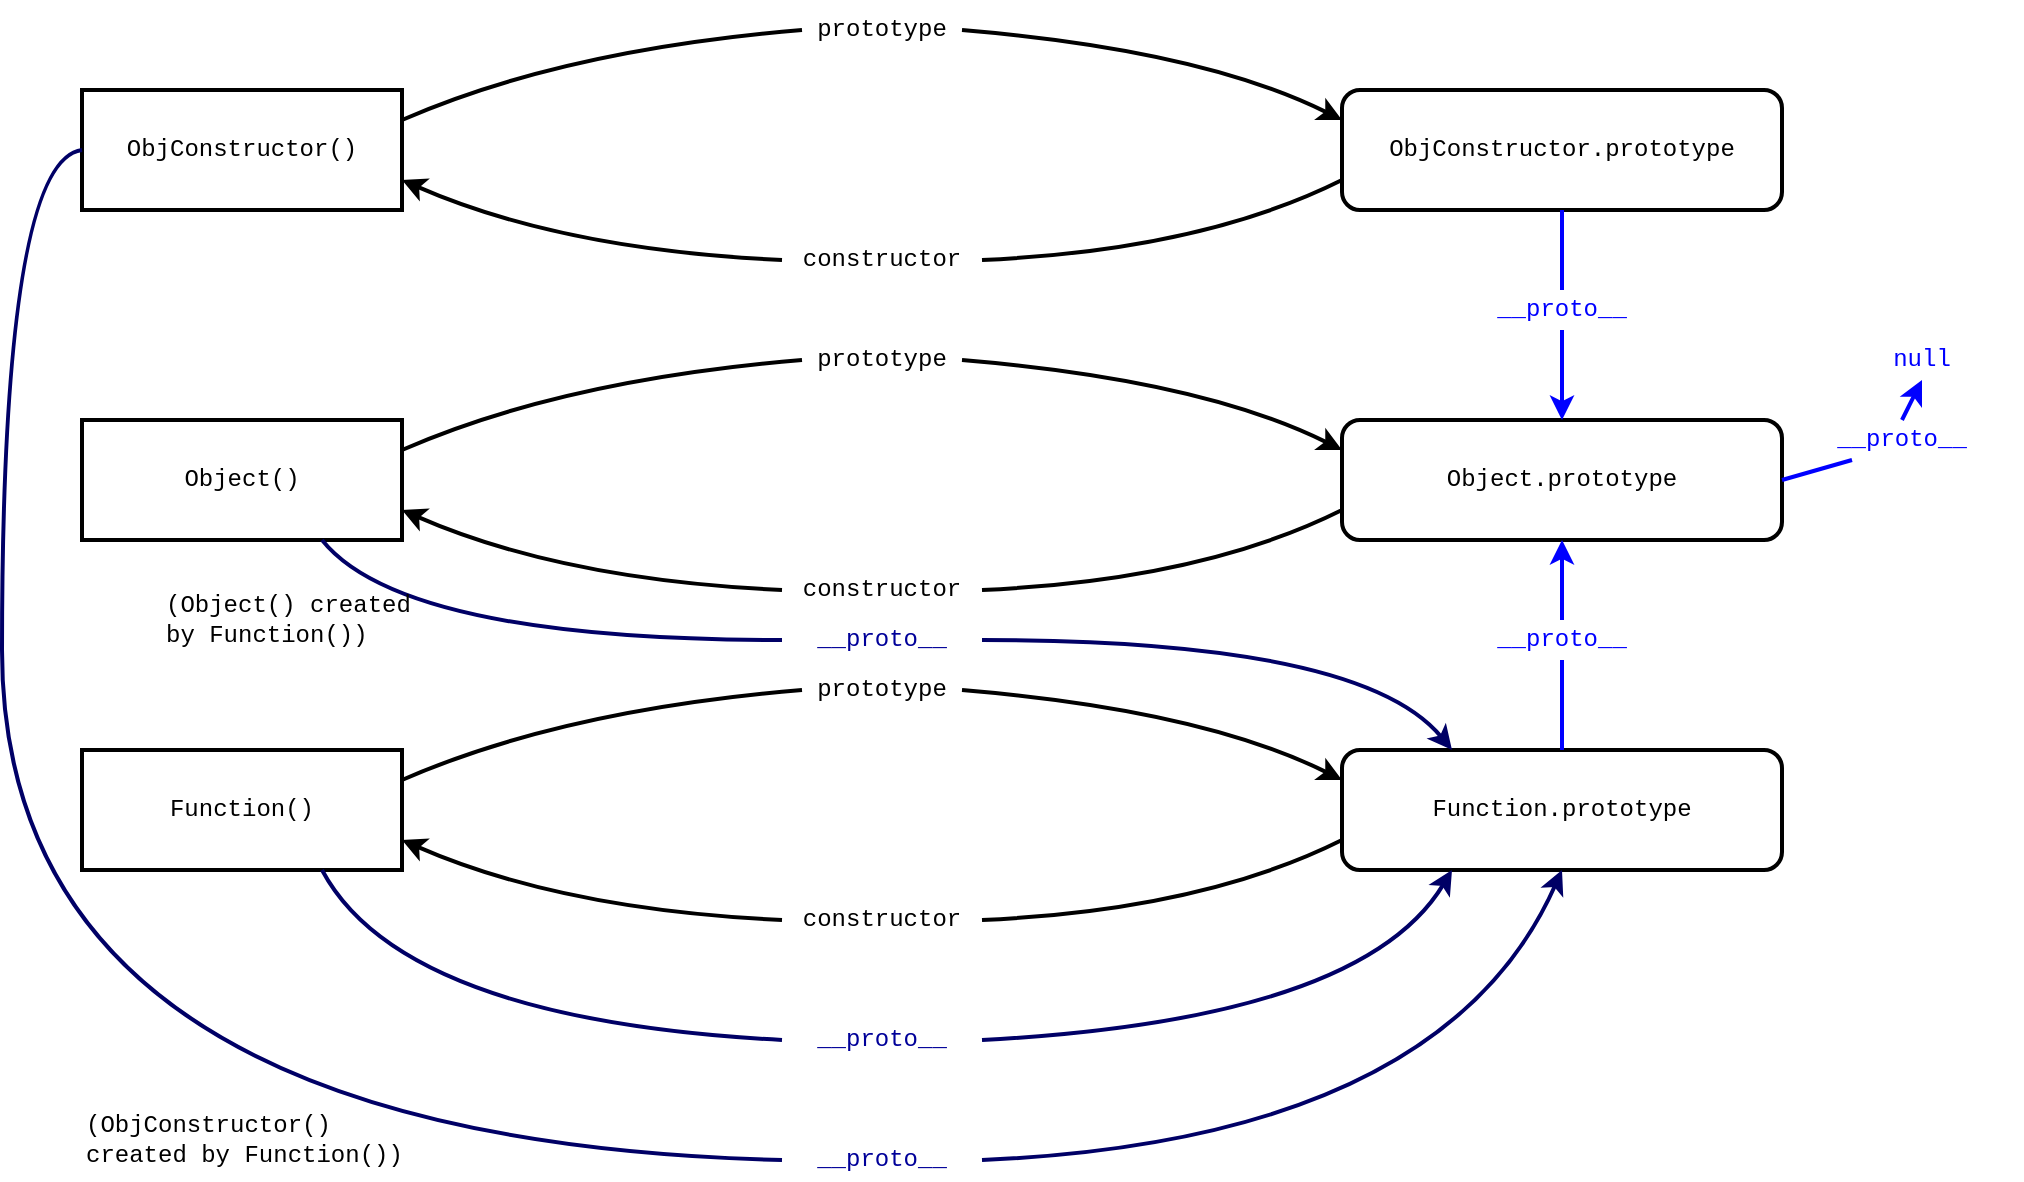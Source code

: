 <mxfile version="20.3.0" type="device"><diagram id="ER9gidd0EnEeO-nXYFLb" name="第 1 页"><mxGraphModel dx="1752" dy="1795" grid="1" gridSize="10" guides="1" tooltips="1" connect="1" arrows="1" fold="1" page="1" pageScale="1" pageWidth="827" pageHeight="1169" math="0" shadow="0"><root><mxCell id="0"/><mxCell id="1" parent="0"/><mxCell id="tuc23D8aVdLo2x-mG501-2" value="Object.prototype" style="rounded=1;whiteSpace=wrap;html=1;strokeWidth=2;fontFamily=Courier New;" parent="1" vertex="1"><mxGeometry x="630" y="190" width="220" height="60" as="geometry"/></mxCell><mxCell id="tuc23D8aVdLo2x-mG501-3" value="Object()" style="rounded=0;whiteSpace=wrap;html=1;strokeWidth=2;fontFamily=Courier New;" parent="1" vertex="1"><mxGeometry y="190" width="160" height="60" as="geometry"/></mxCell><mxCell id="tuc23D8aVdLo2x-mG501-9" value="" style="curved=1;endArrow=classic;html=1;rounded=0;exitX=1;exitY=0.5;exitDx=0;exitDy=0;entryX=0;entryY=0.25;entryDx=0;entryDy=0;startArrow=none;strokeWidth=2;fontFamily=Courier New;" parent="1" source="tuc23D8aVdLo2x-mG501-10" target="tuc23D8aVdLo2x-mG501-2" edge="1"><mxGeometry width="50" height="50" relative="1" as="geometry"><mxPoint x="380" y="300" as="sourcePoint"/><mxPoint x="430" y="250" as="targetPoint"/><Array as="points"><mxPoint x="560" y="170"/></Array></mxGeometry></mxCell><mxCell id="tuc23D8aVdLo2x-mG501-10" value="prototype" style="text;html=1;strokeColor=none;fillColor=none;align=center;verticalAlign=middle;whiteSpace=wrap;rounded=0;strokeWidth=2;fontFamily=Courier New;" parent="1" vertex="1"><mxGeometry x="360" y="145" width="80" height="30" as="geometry"/></mxCell><mxCell id="tuc23D8aVdLo2x-mG501-11" value="" style="curved=1;endArrow=none;html=1;rounded=0;exitX=1;exitY=0.25;exitDx=0;exitDy=0;entryX=0;entryY=0.5;entryDx=0;entryDy=0;strokeWidth=2;fontFamily=Courier New;" parent="1" source="tuc23D8aVdLo2x-mG501-3" target="tuc23D8aVdLo2x-mG501-10" edge="1"><mxGeometry width="50" height="50" relative="1" as="geometry"><mxPoint x="160" y="230" as="sourcePoint"/><mxPoint x="640" y="175" as="targetPoint"/><Array as="points"><mxPoint x="240" y="170"/></Array></mxGeometry></mxCell><mxCell id="tuc23D8aVdLo2x-mG501-12" value="" style="curved=1;endArrow=classic;html=1;rounded=0;entryX=1;entryY=0.75;entryDx=0;entryDy=0;exitX=0;exitY=0.5;exitDx=0;exitDy=0;startArrow=none;strokeWidth=2;fontFamily=Courier New;" parent="1" source="tuc23D8aVdLo2x-mG501-13" target="tuc23D8aVdLo2x-mG501-3" edge="1"><mxGeometry width="50" height="50" relative="1" as="geometry"><mxPoint x="380" y="300" as="sourcePoint"/><mxPoint x="430" y="250" as="targetPoint"/><Array as="points"><mxPoint x="240" y="270"/></Array></mxGeometry></mxCell><mxCell id="tuc23D8aVdLo2x-mG501-13" value="constructor" style="text;html=1;strokeColor=none;fillColor=none;align=center;verticalAlign=middle;whiteSpace=wrap;rounded=0;strokeWidth=2;fontFamily=Courier New;" parent="1" vertex="1"><mxGeometry x="350" y="260" width="100" height="30" as="geometry"/></mxCell><mxCell id="tuc23D8aVdLo2x-mG501-14" value="" style="curved=1;endArrow=none;html=1;rounded=0;entryX=1;entryY=0.5;entryDx=0;entryDy=0;exitX=0;exitY=0.75;exitDx=0;exitDy=0;strokeWidth=2;fontFamily=Courier New;" parent="1" source="tuc23D8aVdLo2x-mG501-2" target="tuc23D8aVdLo2x-mG501-13" edge="1"><mxGeometry width="50" height="50" relative="1" as="geometry"><mxPoint x="670" y="190" as="sourcePoint"/><mxPoint x="160" y="245" as="targetPoint"/><Array as="points"><mxPoint x="560" y="270"/></Array></mxGeometry></mxCell><mxCell id="tuc23D8aVdLo2x-mG501-15" value="ObjConstructor.prototype" style="rounded=1;whiteSpace=wrap;html=1;strokeWidth=2;fontFamily=Courier New;" parent="1" vertex="1"><mxGeometry x="630" y="25" width="220" height="60" as="geometry"/></mxCell><mxCell id="tuc23D8aVdLo2x-mG501-16" value="ObjConstructor()" style="rounded=0;whiteSpace=wrap;html=1;strokeWidth=2;fontFamily=Courier New;" parent="1" vertex="1"><mxGeometry y="25" width="160" height="60" as="geometry"/></mxCell><mxCell id="tuc23D8aVdLo2x-mG501-17" value="" style="curved=1;endArrow=classic;html=1;rounded=0;exitX=1;exitY=0.5;exitDx=0;exitDy=0;entryX=0;entryY=0.25;entryDx=0;entryDy=0;startArrow=none;strokeWidth=2;fontFamily=Courier New;" parent="1" source="tuc23D8aVdLo2x-mG501-18" target="tuc23D8aVdLo2x-mG501-15" edge="1"><mxGeometry width="50" height="50" relative="1" as="geometry"><mxPoint x="380" y="135" as="sourcePoint"/><mxPoint x="430" y="85" as="targetPoint"/><Array as="points"><mxPoint x="560" y="5"/></Array></mxGeometry></mxCell><mxCell id="tuc23D8aVdLo2x-mG501-18" value="prototype" style="text;html=1;strokeColor=none;fillColor=none;align=center;verticalAlign=middle;whiteSpace=wrap;rounded=0;strokeWidth=2;fontFamily=Courier New;" parent="1" vertex="1"><mxGeometry x="360" y="-20" width="80" height="30" as="geometry"/></mxCell><mxCell id="tuc23D8aVdLo2x-mG501-19" value="" style="curved=1;endArrow=none;html=1;rounded=0;exitX=1;exitY=0.25;exitDx=0;exitDy=0;entryX=0;entryY=0.5;entryDx=0;entryDy=0;strokeWidth=2;fontFamily=Courier New;" parent="1" source="tuc23D8aVdLo2x-mG501-16" target="tuc23D8aVdLo2x-mG501-18" edge="1"><mxGeometry width="50" height="50" relative="1" as="geometry"><mxPoint x="160" y="65" as="sourcePoint"/><mxPoint x="640" y="10" as="targetPoint"/><Array as="points"><mxPoint x="240" y="5"/></Array></mxGeometry></mxCell><mxCell id="tuc23D8aVdLo2x-mG501-20" value="" style="curved=1;endArrow=classic;html=1;rounded=0;entryX=1;entryY=0.75;entryDx=0;entryDy=0;exitX=0;exitY=0.5;exitDx=0;exitDy=0;startArrow=none;strokeWidth=2;fontFamily=Courier New;" parent="1" source="tuc23D8aVdLo2x-mG501-21" target="tuc23D8aVdLo2x-mG501-16" edge="1"><mxGeometry width="50" height="50" relative="1" as="geometry"><mxPoint x="380" y="135" as="sourcePoint"/><mxPoint x="430" y="85" as="targetPoint"/><Array as="points"><mxPoint x="240" y="105"/></Array></mxGeometry></mxCell><mxCell id="tuc23D8aVdLo2x-mG501-21" value="constructor" style="text;html=1;strokeColor=none;fillColor=none;align=center;verticalAlign=middle;whiteSpace=wrap;rounded=0;strokeWidth=2;fontFamily=Courier New;" parent="1" vertex="1"><mxGeometry x="350" y="95" width="100" height="30" as="geometry"/></mxCell><mxCell id="tuc23D8aVdLo2x-mG501-22" value="" style="curved=1;endArrow=none;html=1;rounded=0;entryX=1;entryY=0.5;entryDx=0;entryDy=0;exitX=0;exitY=0.75;exitDx=0;exitDy=0;strokeWidth=2;fontFamily=Courier New;" parent="1" source="tuc23D8aVdLo2x-mG501-15" target="tuc23D8aVdLo2x-mG501-21" edge="1"><mxGeometry width="50" height="50" relative="1" as="geometry"><mxPoint x="670" y="25" as="sourcePoint"/><mxPoint x="160" y="80" as="targetPoint"/><Array as="points"><mxPoint x="560" y="105"/></Array></mxGeometry></mxCell><mxCell id="tuc23D8aVdLo2x-mG501-23" value="Function.prototype" style="rounded=1;whiteSpace=wrap;html=1;strokeWidth=2;fontFamily=Courier New;" parent="1" vertex="1"><mxGeometry x="630" y="355" width="220" height="60" as="geometry"/></mxCell><mxCell id="tuc23D8aVdLo2x-mG501-24" value="Function()" style="rounded=0;whiteSpace=wrap;html=1;strokeWidth=2;fontFamily=Courier New;" parent="1" vertex="1"><mxGeometry y="355" width="160" height="60" as="geometry"/></mxCell><mxCell id="tuc23D8aVdLo2x-mG501-25" value="" style="curved=1;endArrow=classic;html=1;rounded=0;exitX=1;exitY=0.5;exitDx=0;exitDy=0;entryX=0;entryY=0.25;entryDx=0;entryDy=0;startArrow=none;strokeWidth=2;fontFamily=Courier New;" parent="1" source="tuc23D8aVdLo2x-mG501-26" target="tuc23D8aVdLo2x-mG501-23" edge="1"><mxGeometry width="50" height="50" relative="1" as="geometry"><mxPoint x="380" y="465" as="sourcePoint"/><mxPoint x="430" y="415" as="targetPoint"/><Array as="points"><mxPoint x="560" y="335"/></Array></mxGeometry></mxCell><mxCell id="tuc23D8aVdLo2x-mG501-26" value="prototype" style="text;html=1;strokeColor=none;fillColor=none;align=center;verticalAlign=middle;whiteSpace=wrap;rounded=0;strokeWidth=2;fontFamily=Courier New;" parent="1" vertex="1"><mxGeometry x="360" y="310" width="80" height="30" as="geometry"/></mxCell><mxCell id="tuc23D8aVdLo2x-mG501-27" value="" style="curved=1;endArrow=none;html=1;rounded=0;exitX=1;exitY=0.25;exitDx=0;exitDy=0;entryX=0;entryY=0.5;entryDx=0;entryDy=0;strokeWidth=2;fontFamily=Courier New;" parent="1" source="tuc23D8aVdLo2x-mG501-24" target="tuc23D8aVdLo2x-mG501-26" edge="1"><mxGeometry width="50" height="50" relative="1" as="geometry"><mxPoint x="160" y="395" as="sourcePoint"/><mxPoint x="640" y="340" as="targetPoint"/><Array as="points"><mxPoint x="240" y="335"/></Array></mxGeometry></mxCell><mxCell id="tuc23D8aVdLo2x-mG501-28" value="" style="curved=1;endArrow=classic;html=1;rounded=0;entryX=1;entryY=0.75;entryDx=0;entryDy=0;exitX=0;exitY=0.5;exitDx=0;exitDy=0;startArrow=none;strokeWidth=2;fontFamily=Courier New;" parent="1" source="tuc23D8aVdLo2x-mG501-29" target="tuc23D8aVdLo2x-mG501-24" edge="1"><mxGeometry width="50" height="50" relative="1" as="geometry"><mxPoint x="380" y="465" as="sourcePoint"/><mxPoint x="430" y="415" as="targetPoint"/><Array as="points"><mxPoint x="240" y="435"/></Array></mxGeometry></mxCell><mxCell id="tuc23D8aVdLo2x-mG501-29" value="constructor" style="text;html=1;strokeColor=none;fillColor=none;align=center;verticalAlign=middle;whiteSpace=wrap;rounded=0;strokeWidth=2;fontFamily=Courier New;" parent="1" vertex="1"><mxGeometry x="350" y="425" width="100" height="30" as="geometry"/></mxCell><mxCell id="tuc23D8aVdLo2x-mG501-30" value="" style="curved=1;endArrow=none;html=1;rounded=0;entryX=1;entryY=0.5;entryDx=0;entryDy=0;exitX=0;exitY=0.75;exitDx=0;exitDy=0;strokeWidth=2;fontFamily=Courier New;" parent="1" source="tuc23D8aVdLo2x-mG501-23" target="tuc23D8aVdLo2x-mG501-29" edge="1"><mxGeometry width="50" height="50" relative="1" as="geometry"><mxPoint x="670" y="355" as="sourcePoint"/><mxPoint x="160" y="410" as="targetPoint"/><Array as="points"><mxPoint x="560" y="435"/></Array></mxGeometry></mxCell><mxCell id="tuc23D8aVdLo2x-mG501-31" value="" style="curved=1;endArrow=classic;html=1;rounded=0;entryX=0.25;entryY=0;entryDx=0;entryDy=0;exitX=1;exitY=0.5;exitDx=0;exitDy=0;startArrow=none;strokeWidth=2;fontFamily=Courier New;fillColor=#f8cecc;strokeColor=#000066;" parent="1" source="tuc23D8aVdLo2x-mG501-32" target="tuc23D8aVdLo2x-mG501-23" edge="1"><mxGeometry width="50" height="50" relative="1" as="geometry"><mxPoint x="360" y="120" as="sourcePoint"/><mxPoint x="170" y="80" as="targetPoint"/><Array as="points"><mxPoint x="640" y="300"/></Array></mxGeometry></mxCell><mxCell id="tuc23D8aVdLo2x-mG501-32" value="__proto__" style="text;html=1;strokeColor=none;fillColor=none;align=center;verticalAlign=middle;whiteSpace=wrap;rounded=0;strokeWidth=2;fontFamily=Courier New;fontColor=#000099;" parent="1" vertex="1"><mxGeometry x="350" y="290" width="100" height="20" as="geometry"/></mxCell><mxCell id="tuc23D8aVdLo2x-mG501-33" value="" style="curved=1;endArrow=none;html=1;rounded=0;entryX=0;entryY=0.5;entryDx=0;entryDy=0;exitX=0.75;exitY=1;exitDx=0;exitDy=0;startArrow=none;strokeWidth=2;fontFamily=Courier New;fillColor=#f8cecc;strokeColor=#000066;" parent="1" source="tuc23D8aVdLo2x-mG501-3" target="tuc23D8aVdLo2x-mG501-32" edge="1"><mxGeometry width="50" height="50" relative="1" as="geometry"><mxPoint x="130" y="250" as="sourcePoint"/><mxPoint x="630" y="355" as="targetPoint"/><Array as="points"><mxPoint x="160" y="300"/></Array></mxGeometry></mxCell><mxCell id="tuc23D8aVdLo2x-mG501-34" value="" style="curved=1;endArrow=classic;html=1;rounded=0;entryX=0.25;entryY=1;entryDx=0;entryDy=0;exitX=1;exitY=0.5;exitDx=0;exitDy=0;startArrow=none;strokeWidth=2;fontFamily=Courier New;fillColor=#f8cecc;strokeColor=#000066;" parent="1" source="tuc23D8aVdLo2x-mG501-35" target="tuc23D8aVdLo2x-mG501-23" edge="1"><mxGeometry width="50" height="50" relative="1" as="geometry"><mxPoint x="460" y="310" as="sourcePoint"/><mxPoint x="675" y="365" as="targetPoint"/><Array as="points"><mxPoint x="640" y="490"/></Array></mxGeometry></mxCell><mxCell id="tuc23D8aVdLo2x-mG501-35" value="__proto__" style="text;html=1;strokeColor=none;fillColor=none;align=center;verticalAlign=middle;whiteSpace=wrap;rounded=0;strokeWidth=2;fontFamily=Courier New;fontColor=#000099;" parent="1" vertex="1"><mxGeometry x="350" y="490" width="100" height="20" as="geometry"/></mxCell><mxCell id="tuc23D8aVdLo2x-mG501-36" value="" style="curved=1;endArrow=none;html=1;rounded=0;entryX=0;entryY=0.5;entryDx=0;entryDy=0;exitX=0.75;exitY=1;exitDx=0;exitDy=0;startArrow=none;strokeWidth=2;fontFamily=Courier New;fillColor=#f8cecc;strokeColor=#000066;" parent="1" source="tuc23D8aVdLo2x-mG501-24" target="tuc23D8aVdLo2x-mG501-35" edge="1"><mxGeometry width="50" height="50" relative="1" as="geometry"><mxPoint x="130" y="415" as="sourcePoint"/><mxPoint x="665" y="415" as="targetPoint"/><Array as="points"><mxPoint x="160" y="490"/></Array></mxGeometry></mxCell><mxCell id="tuc23D8aVdLo2x-mG501-37" value="" style="curved=1;endArrow=classic;html=1;rounded=0;entryX=0.5;entryY=1;entryDx=0;entryDy=0;exitX=1;exitY=0.5;exitDx=0;exitDy=0;startArrow=none;strokeWidth=2;fontFamily=Courier New;fillColor=#f8cecc;strokeColor=#000066;" parent="1" source="tuc23D8aVdLo2x-mG501-38" target="tuc23D8aVdLo2x-mG501-23" edge="1"><mxGeometry width="50" height="50" relative="1" as="geometry"><mxPoint x="460" y="510" as="sourcePoint"/><mxPoint x="675" y="425" as="targetPoint"/><Array as="points"><mxPoint x="680" y="550"/></Array></mxGeometry></mxCell><mxCell id="tuc23D8aVdLo2x-mG501-38" value="__proto__" style="text;html=1;strokeColor=none;fillColor=none;align=center;verticalAlign=middle;whiteSpace=wrap;rounded=0;strokeWidth=2;fontFamily=Courier New;fontColor=#000099;" parent="1" vertex="1"><mxGeometry x="350" y="550" width="100" height="20" as="geometry"/></mxCell><mxCell id="tuc23D8aVdLo2x-mG501-39" value="" style="curved=1;endArrow=none;html=1;rounded=0;exitX=0;exitY=0.5;exitDx=0;exitDy=0;startArrow=none;strokeWidth=2;fontFamily=Courier New;fillColor=#f8cecc;strokeColor=#000066;" parent="1" source="tuc23D8aVdLo2x-mG501-16" edge="1"><mxGeometry width="50" height="50" relative="1" as="geometry"><mxPoint x="70" y="85" as="sourcePoint"/><mxPoint x="350" y="560" as="targetPoint"/><Array as="points"><mxPoint x="-40" y="60"/><mxPoint x="-40" y="550"/></Array></mxGeometry></mxCell><mxCell id="tuc23D8aVdLo2x-mG501-40" value="(Object() created by&amp;nbsp;Function())" style="text;html=1;strokeColor=none;fillColor=none;align=left;verticalAlign=middle;whiteSpace=wrap;rounded=0;strokeWidth=2;fontFamily=Courier New;fontColor=#000000;" parent="1" vertex="1"><mxGeometry x="40" y="280" width="130" height="20" as="geometry"/></mxCell><mxCell id="tuc23D8aVdLo2x-mG501-41" value="(ObjConstructor() created by&amp;nbsp;Function())" style="text;html=1;strokeColor=none;fillColor=none;align=left;verticalAlign=middle;whiteSpace=wrap;rounded=0;strokeWidth=2;fontFamily=Courier New;fontColor=#000000;" parent="1" vertex="1"><mxGeometry y="540" width="170" height="20" as="geometry"/></mxCell><mxCell id="tuc23D8aVdLo2x-mG501-42" value="" style="curved=1;endArrow=classic;html=1;rounded=0;entryX=0.5;entryY=1;entryDx=0;entryDy=0;exitX=0.5;exitY=0;exitDx=0;exitDy=0;startArrow=none;strokeWidth=2;fontFamily=Courier New;fillColor=#f8cecc;strokeColor=#0000FF;fontColor=#0000FF;" parent="1" source="tuc23D8aVdLo2x-mG501-43" target="tuc23D8aVdLo2x-mG501-2" edge="1"><mxGeometry width="50" height="50" relative="1" as="geometry"><mxPoint x="460" y="310" as="sourcePoint"/><mxPoint x="695" y="365" as="targetPoint"/></mxGeometry></mxCell><mxCell id="tuc23D8aVdLo2x-mG501-43" value="__proto__" style="text;html=1;strokeColor=none;fillColor=none;align=center;verticalAlign=middle;whiteSpace=wrap;rounded=0;strokeWidth=2;fontFamily=Courier New;fontColor=#0000FF;" parent="1" vertex="1"><mxGeometry x="685" y="290" width="110" height="20" as="geometry"/></mxCell><mxCell id="tuc23D8aVdLo2x-mG501-44" value="" style="curved=1;endArrow=none;html=1;rounded=0;entryX=0.5;entryY=1;entryDx=0;entryDy=0;exitX=0.5;exitY=0;exitDx=0;exitDy=0;startArrow=none;strokeWidth=2;fontFamily=Courier New;fillColor=#f8cecc;strokeColor=#0000FF;" parent="1" source="tuc23D8aVdLo2x-mG501-23" target="tuc23D8aVdLo2x-mG501-43" edge="1"><mxGeometry width="50" height="50" relative="1" as="geometry"><mxPoint x="795" y="355" as="sourcePoint"/><mxPoint x="795" y="250" as="targetPoint"/></mxGeometry></mxCell><mxCell id="HqDtvn2B5cbOTT3HfjpE-1" value="" style="curved=1;endArrow=classic;html=1;rounded=0;entryX=0.5;entryY=0;entryDx=0;entryDy=0;exitX=0.5;exitY=1;exitDx=0;exitDy=0;startArrow=none;strokeWidth=2;fontFamily=Courier New;fillColor=#f8cecc;strokeColor=#0000FF;fontColor=#0000FF;" parent="1" source="HqDtvn2B5cbOTT3HfjpE-2" target="tuc23D8aVdLo2x-mG501-2" edge="1"><mxGeometry width="50" height="50" relative="1" as="geometry"><mxPoint x="750" y="300" as="sourcePoint"/><mxPoint x="750" y="260" as="targetPoint"/></mxGeometry></mxCell><mxCell id="HqDtvn2B5cbOTT3HfjpE-2" value="__proto__" style="text;html=1;strokeColor=none;fillColor=none;align=center;verticalAlign=middle;whiteSpace=wrap;rounded=0;strokeWidth=2;fontFamily=Courier New;fontColor=#0000FF;" parent="1" vertex="1"><mxGeometry x="685" y="125" width="110" height="20" as="geometry"/></mxCell><mxCell id="HqDtvn2B5cbOTT3HfjpE-3" value="" style="curved=1;endArrow=none;html=1;rounded=0;entryX=0.5;entryY=0;entryDx=0;entryDy=0;exitX=0.5;exitY=1;exitDx=0;exitDy=0;startArrow=none;strokeWidth=2;fontFamily=Courier New;fillColor=#f8cecc;strokeColor=#0000FF;" parent="1" source="tuc23D8aVdLo2x-mG501-15" target="HqDtvn2B5cbOTT3HfjpE-2" edge="1"><mxGeometry width="50" height="50" relative="1" as="geometry"><mxPoint x="740" y="85" as="sourcePoint"/><mxPoint x="740" y="190" as="targetPoint"/></mxGeometry></mxCell><mxCell id="HqDtvn2B5cbOTT3HfjpE-4" value="null" style="text;html=1;strokeColor=none;fillColor=none;align=center;verticalAlign=middle;whiteSpace=wrap;rounded=0;strokeWidth=2;fontFamily=Courier New;fontColor=#0000FF;" parent="1" vertex="1"><mxGeometry x="870" y="150" width="100" height="20" as="geometry"/></mxCell><mxCell id="HqDtvn2B5cbOTT3HfjpE-5" value="" style="curved=1;endArrow=classic;html=1;rounded=0;entryX=0.5;entryY=1;entryDx=0;entryDy=0;exitX=0.5;exitY=0;exitDx=0;exitDy=0;startArrow=none;strokeWidth=2;fontFamily=Courier New;fillColor=#f8cecc;strokeColor=#0000FF;fontColor=#0000FF;" parent="1" source="HqDtvn2B5cbOTT3HfjpE-6" target="HqDtvn2B5cbOTT3HfjpE-4" edge="1"><mxGeometry width="50" height="50" relative="1" as="geometry"><mxPoint x="750" y="155" as="sourcePoint"/><mxPoint x="750" y="200" as="targetPoint"/><Array as="points"/></mxGeometry></mxCell><mxCell id="HqDtvn2B5cbOTT3HfjpE-6" value="__proto__" style="text;html=1;strokeColor=none;fillColor=none;align=center;verticalAlign=middle;whiteSpace=wrap;rounded=0;strokeWidth=2;fontFamily=Courier New;fontColor=#0000FF;" parent="1" vertex="1"><mxGeometry x="860" y="190" width="100" height="20" as="geometry"/></mxCell><mxCell id="HqDtvn2B5cbOTT3HfjpE-8" value="" style="curved=1;endArrow=none;html=1;rounded=0;exitX=1;exitY=0.5;exitDx=0;exitDy=0;startArrow=none;strokeWidth=2;fontFamily=Courier New;fillColor=#f8cecc;strokeColor=#0000FF;entryX=0.25;entryY=1;entryDx=0;entryDy=0;fontColor=#0000FF;" parent="1" source="tuc23D8aVdLo2x-mG501-2" target="HqDtvn2B5cbOTT3HfjpE-6" edge="1"><mxGeometry width="50" height="50" relative="1" as="geometry"><mxPoint x="850" y="220" as="sourcePoint"/><mxPoint x="870" y="220" as="targetPoint"/><Array as="points"/></mxGeometry></mxCell></root></mxGraphModel></diagram></mxfile>